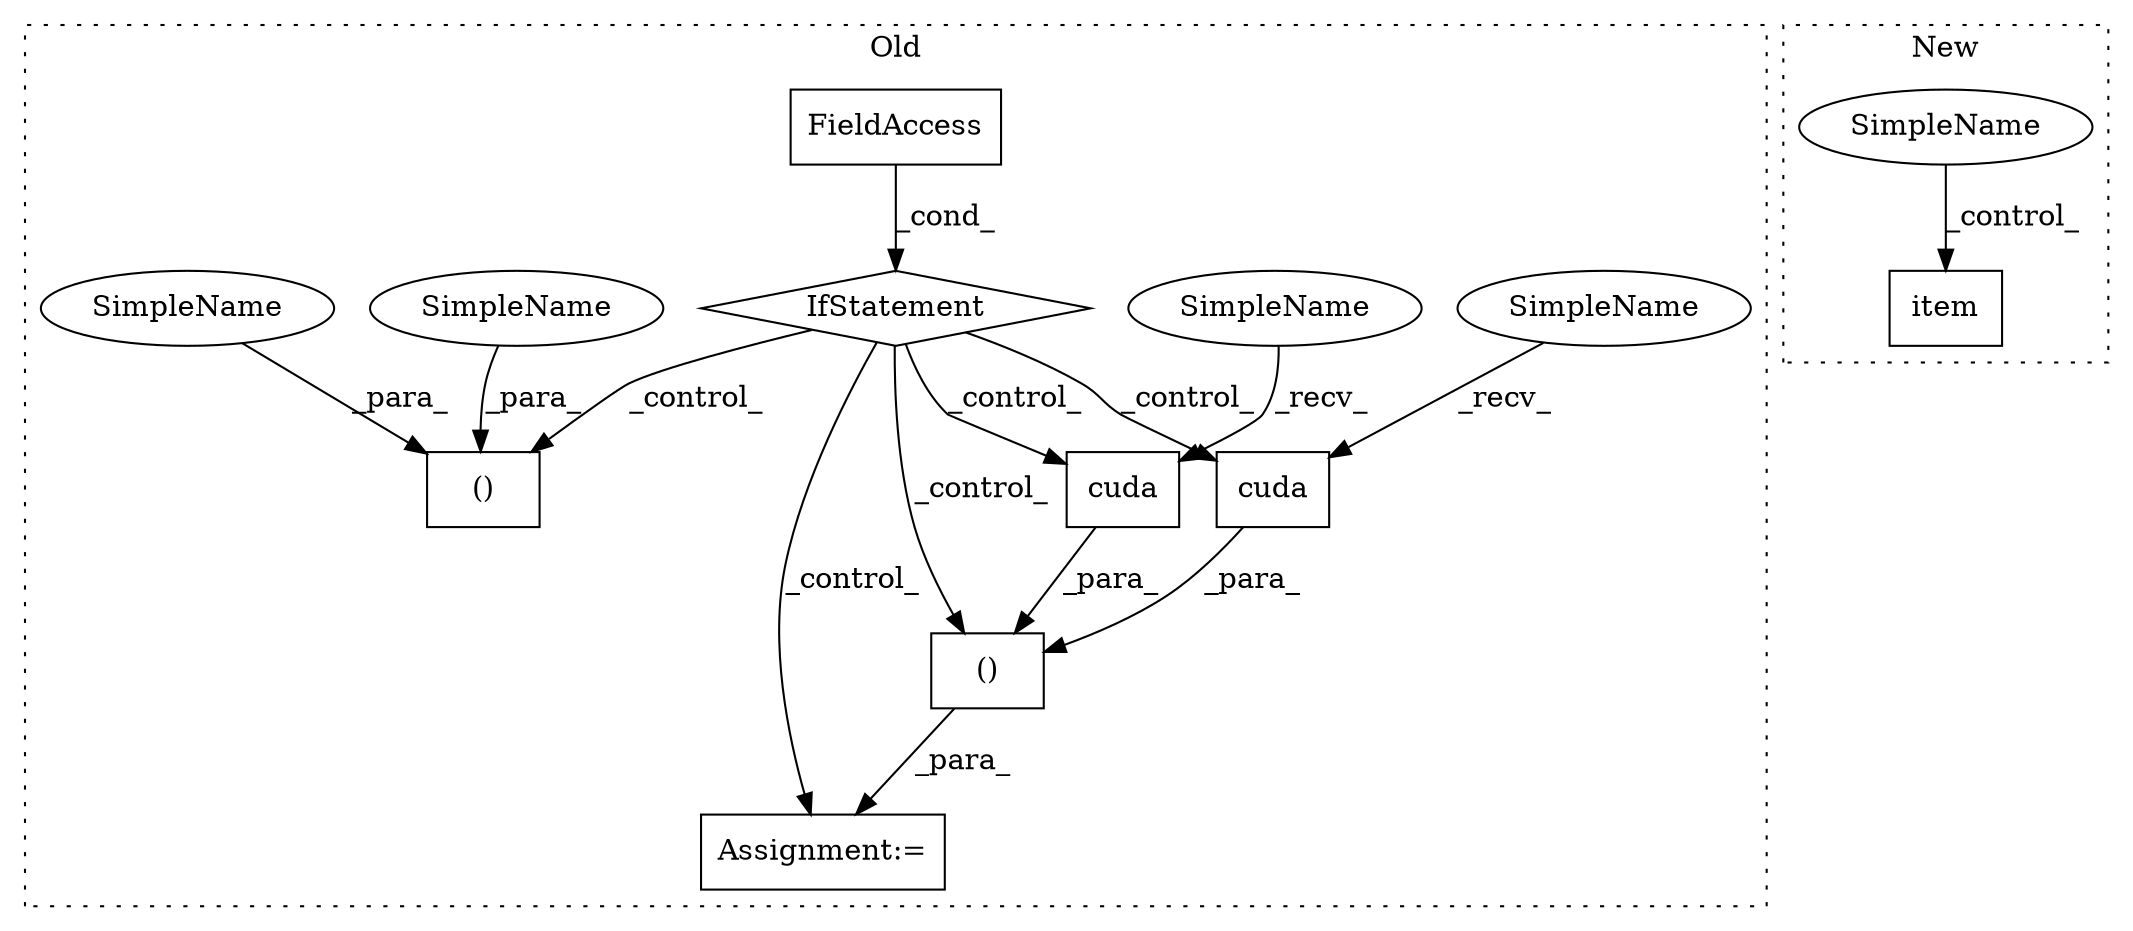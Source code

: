 digraph G {
subgraph cluster0 {
1 [label="cuda" a="32" s="4140" l="6" shape="box"];
3 [label="Assignment:=" a="7" s="4124" l="11" shape="box"];
4 [label="IfStatement" a="25" s="4067,4080" l="4,2" shape="diamond"];
5 [label="FieldAccess" a="22" s="4071" l="9" shape="box"];
7 [label="()" a="106" s="4135" l="37" shape="box"];
8 [label="cuda" a="32" s="4166" l="6" shape="box"];
9 [label="()" a="106" s="4101" l="23" shape="box"];
10 [label="SimpleName" a="42" s="4135" l="4" shape="ellipse"];
11 [label="SimpleName" a="42" s="4101" l="4" shape="ellipse"];
12 [label="SimpleName" a="42" s="4118" l="6" shape="ellipse"];
13 [label="SimpleName" a="42" s="4159" l="6" shape="ellipse"];
label = "Old";
style="dotted";
}
subgraph cluster1 {
2 [label="item" a="32" s="4077" l="6" shape="box"];
6 [label="SimpleName" a="42" s="3857" l="6" shape="ellipse"];
label = "New";
style="dotted";
}
1 -> 7 [label="_para_"];
4 -> 9 [label="_control_"];
4 -> 8 [label="_control_"];
4 -> 7 [label="_control_"];
4 -> 3 [label="_control_"];
4 -> 1 [label="_control_"];
5 -> 4 [label="_cond_"];
6 -> 2 [label="_control_"];
7 -> 3 [label="_para_"];
8 -> 7 [label="_para_"];
10 -> 1 [label="_recv_"];
11 -> 9 [label="_para_"];
12 -> 9 [label="_para_"];
13 -> 8 [label="_recv_"];
}